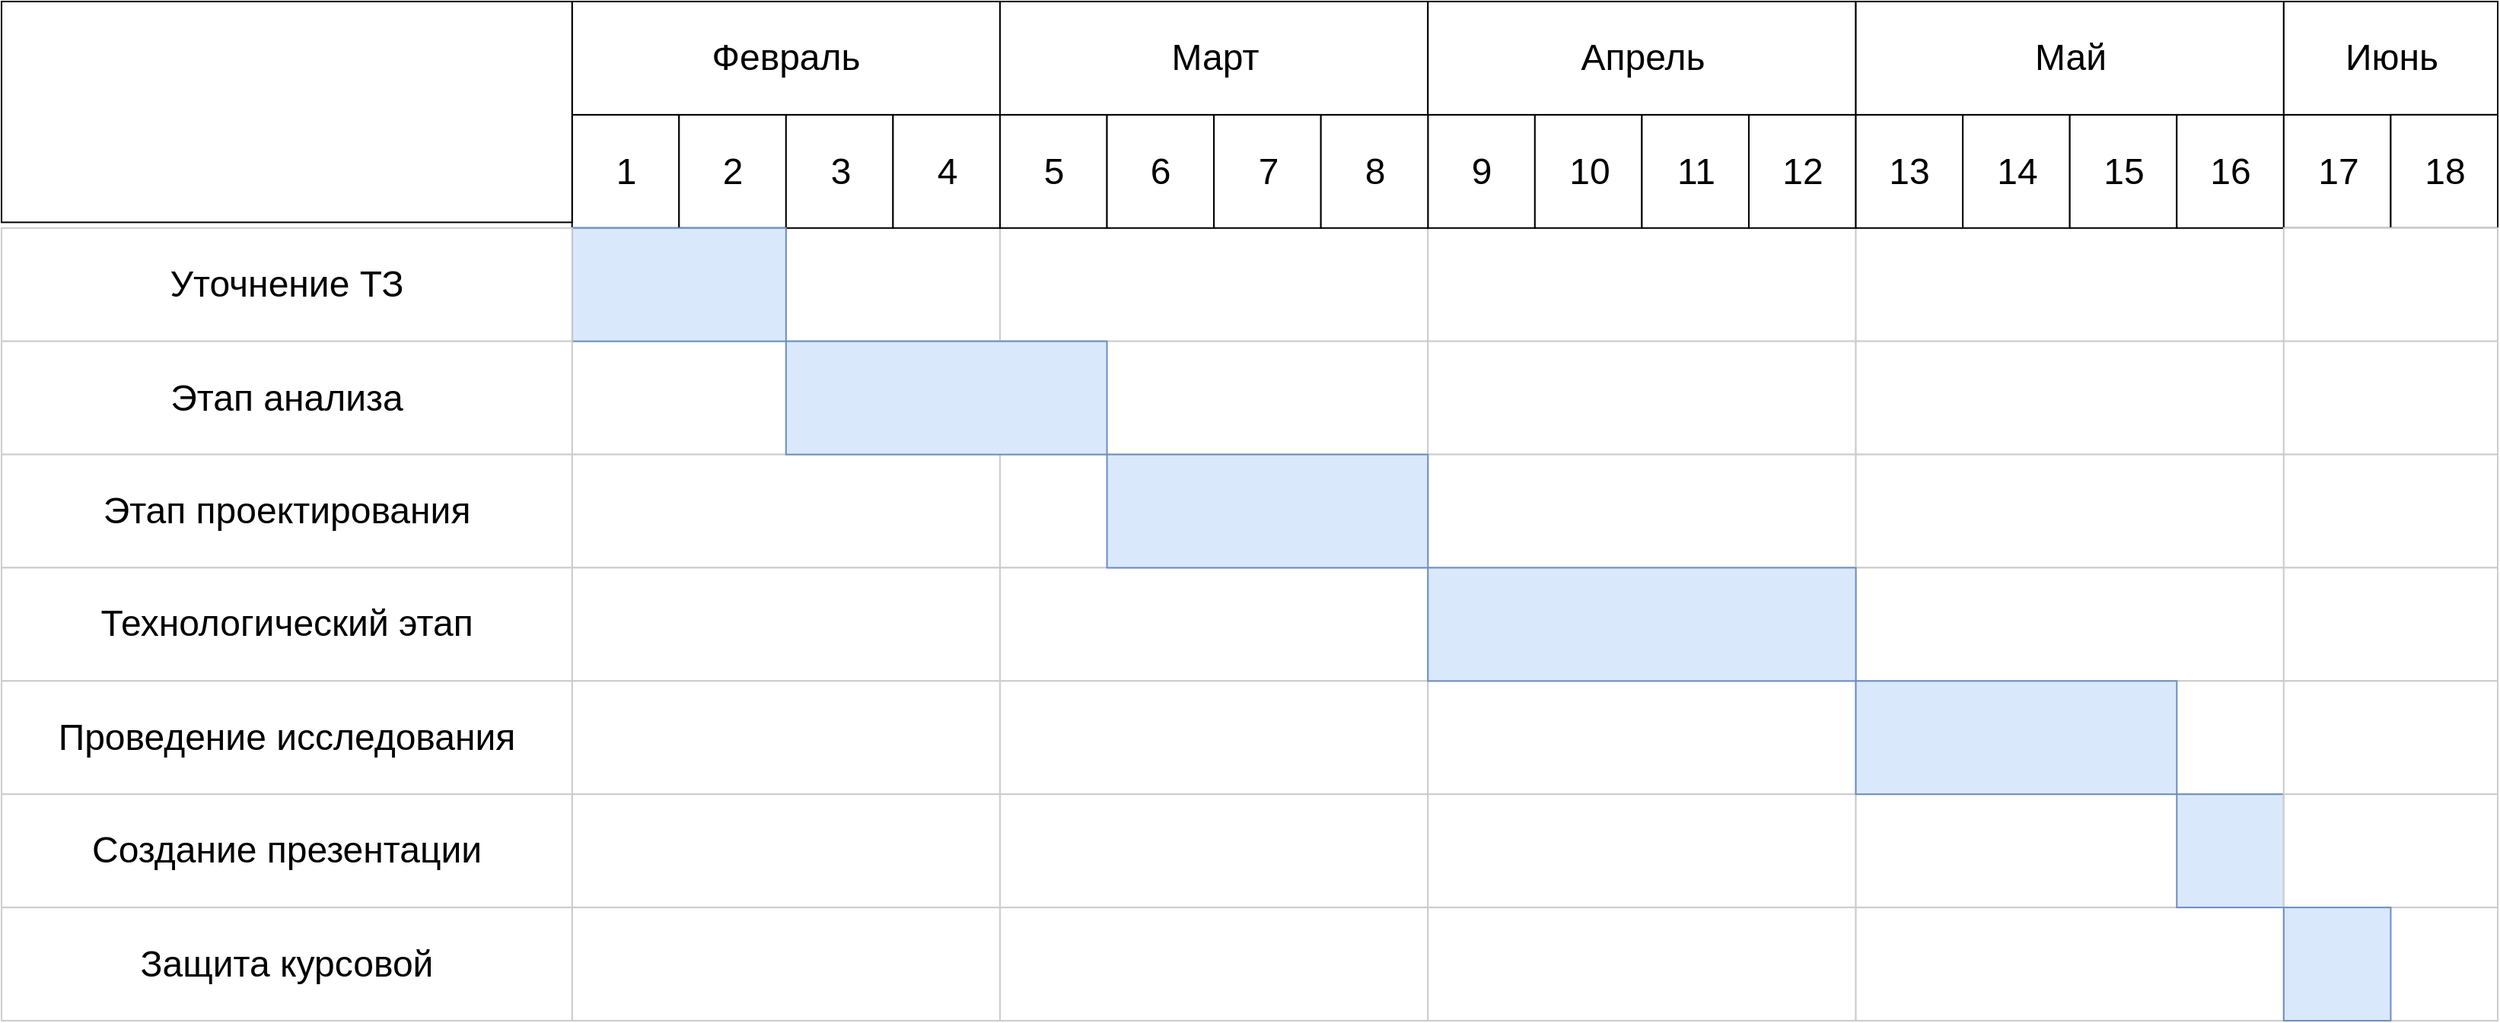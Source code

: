 <mxfile version="21.6.8" type="device">
  <diagram name="Page-1" id="2c4490ee-f0b8-94ab-5012-d5dc3445f7a3">
    <mxGraphModel dx="2098" dy="1289" grid="1" gridSize="10" guides="1" tooltips="1" connect="0" arrows="1" fold="1" page="1" pageScale="1.5" pageWidth="1169" pageHeight="826" background="none" math="0" shadow="0">
      <root>
        <mxCell id="0" style=";html=1;" />
        <mxCell id="1" style=";html=1;" parent="0" />
        <mxCell id="IxkJ_dfb5AwbFrXte46o-26" value="" style="group;fontSize=24;align=center;" vertex="1" connectable="0" parent="1">
          <mxGeometry x="40" y="40" width="1640" height="670" as="geometry" />
        </mxCell>
        <mxCell id="7a8b956e7d50b54d-150" value="" style="align=center;strokeColor=#CCCCCC;html=1;container=0;fontSize=24;" parent="IxkJ_dfb5AwbFrXte46o-26" vertex="1">
          <mxGeometry x="374.857" y="148.889" width="281.143" height="74.444" as="geometry" />
        </mxCell>
        <mxCell id="7a8b956e7d50b54d-162" value="" style="align=center;strokeColor=#CCCCCC;html=1;container=0;fontSize=24;" parent="IxkJ_dfb5AwbFrXte46o-26" vertex="1">
          <mxGeometry x="374.857" y="223.333" width="281.143" height="74.444" as="geometry" />
        </mxCell>
        <mxCell id="7a8b956e7d50b54d-163" value="" style="align=center;strokeColor=#CCCCCC;html=1;container=0;fontSize=24;" parent="IxkJ_dfb5AwbFrXte46o-26" vertex="1">
          <mxGeometry x="374.857" y="297.778" width="281.143" height="74.444" as="geometry" />
        </mxCell>
        <mxCell id="7a8b956e7d50b54d-164" value="" style="align=center;strokeColor=#CCCCCC;html=1;container=0;fontSize=24;" parent="IxkJ_dfb5AwbFrXte46o-26" vertex="1">
          <mxGeometry x="374.857" y="372.222" width="281.143" height="74.444" as="geometry" />
        </mxCell>
        <mxCell id="7a8b956e7d50b54d-165" value="" style="align=center;strokeColor=#CCCCCC;html=1;container=0;fontSize=24;" parent="IxkJ_dfb5AwbFrXte46o-26" vertex="1">
          <mxGeometry x="374.857" y="446.667" width="281.143" height="74.444" as="geometry" />
        </mxCell>
        <mxCell id="7a8b956e7d50b54d-166" value="" style="align=center;strokeColor=#CCCCCC;html=1;container=0;fontSize=24;" parent="IxkJ_dfb5AwbFrXte46o-26" vertex="1">
          <mxGeometry x="374.857" y="521.111" width="281.143" height="74.444" as="geometry" />
        </mxCell>
        <mxCell id="7a8b956e7d50b54d-167" value="" style="align=center;strokeColor=#CCCCCC;html=1;container=0;fontSize=24;" parent="IxkJ_dfb5AwbFrXte46o-26" vertex="1">
          <mxGeometry x="374.857" y="595.556" width="281.143" height="74.444" as="geometry" />
        </mxCell>
        <mxCell id="7a8b956e7d50b54d-177" value="" style="align=center;strokeColor=#CCCCCC;html=1;container=0;fontSize=24;" parent="IxkJ_dfb5AwbFrXte46o-26" vertex="1">
          <mxGeometry x="656" y="148.889" width="281.143" height="74.444" as="geometry" />
        </mxCell>
        <mxCell id="7a8b956e7d50b54d-178" value="" style="align=center;strokeColor=#CCCCCC;html=1;container=0;fontSize=24;" parent="IxkJ_dfb5AwbFrXte46o-26" vertex="1">
          <mxGeometry x="656" y="223.333" width="281.143" height="74.444" as="geometry" />
        </mxCell>
        <mxCell id="7a8b956e7d50b54d-179" value="" style="align=center;strokeColor=#CCCCCC;html=1;container=0;fontSize=24;" parent="IxkJ_dfb5AwbFrXte46o-26" vertex="1">
          <mxGeometry x="656" y="297.778" width="281.143" height="74.444" as="geometry" />
        </mxCell>
        <mxCell id="7a8b956e7d50b54d-180" value="" style="align=center;strokeColor=#CCCCCC;html=1;container=0;fontSize=24;" parent="IxkJ_dfb5AwbFrXte46o-26" vertex="1">
          <mxGeometry x="656" y="372.222" width="281.143" height="74.444" as="geometry" />
        </mxCell>
        <mxCell id="7a8b956e7d50b54d-181" value="" style="align=center;strokeColor=#CCCCCC;html=1;container=0;fontSize=24;" parent="IxkJ_dfb5AwbFrXte46o-26" vertex="1">
          <mxGeometry x="656" y="446.667" width="281.143" height="74.444" as="geometry" />
        </mxCell>
        <mxCell id="7a8b956e7d50b54d-182" value="" style="align=center;strokeColor=#CCCCCC;html=1;container=0;fontSize=24;" parent="IxkJ_dfb5AwbFrXte46o-26" vertex="1">
          <mxGeometry x="656" y="521.111" width="281.143" height="74.444" as="geometry" />
        </mxCell>
        <mxCell id="7a8b956e7d50b54d-183" value="" style="align=center;strokeColor=#CCCCCC;html=1;container=0;fontSize=24;" parent="IxkJ_dfb5AwbFrXte46o-26" vertex="1">
          <mxGeometry x="656" y="595.556" width="281.143" height="74.444" as="geometry" />
        </mxCell>
        <mxCell id="7a8b956e7d50b54d-193" value="" style="align=center;strokeColor=#CCCCCC;html=1;container=0;fontSize=24;" parent="IxkJ_dfb5AwbFrXte46o-26" vertex="1">
          <mxGeometry x="937.143" y="148.889" width="281.143" height="74.444" as="geometry" />
        </mxCell>
        <mxCell id="7a8b956e7d50b54d-194" value="" style="align=center;strokeColor=#CCCCCC;html=1;container=0;fontSize=24;" parent="IxkJ_dfb5AwbFrXte46o-26" vertex="1">
          <mxGeometry x="937.143" y="223.333" width="281.143" height="74.444" as="geometry" />
        </mxCell>
        <mxCell id="7a8b956e7d50b54d-195" value="" style="align=center;strokeColor=#CCCCCC;html=1;container=0;fontSize=24;" parent="IxkJ_dfb5AwbFrXte46o-26" vertex="1">
          <mxGeometry x="937.143" y="297.778" width="281.143" height="74.444" as="geometry" />
        </mxCell>
        <mxCell id="7a8b956e7d50b54d-196" value="" style="align=center;strokeColor=#CCCCCC;html=1;container=0;fontSize=24;" parent="IxkJ_dfb5AwbFrXte46o-26" vertex="1">
          <mxGeometry x="937.143" y="372.222" width="281.143" height="74.444" as="geometry" />
        </mxCell>
        <mxCell id="7a8b956e7d50b54d-197" value="" style="align=center;strokeColor=#CCCCCC;html=1;container=0;fontSize=24;" parent="IxkJ_dfb5AwbFrXte46o-26" vertex="1">
          <mxGeometry x="937.143" y="446.667" width="281.143" height="74.444" as="geometry" />
        </mxCell>
        <mxCell id="7a8b956e7d50b54d-198" value="" style="align=center;strokeColor=#CCCCCC;html=1;container=0;fontSize=24;" parent="IxkJ_dfb5AwbFrXte46o-26" vertex="1">
          <mxGeometry x="937.143" y="521.111" width="281.143" height="74.444" as="geometry" />
        </mxCell>
        <mxCell id="7a8b956e7d50b54d-199" value="" style="align=center;strokeColor=#CCCCCC;html=1;container=0;fontSize=24;" parent="IxkJ_dfb5AwbFrXte46o-26" vertex="1">
          <mxGeometry x="937.143" y="595.556" width="281.143" height="74.444" as="geometry" />
        </mxCell>
        <mxCell id="7a8b956e7d50b54d-209" value="" style="align=center;strokeColor=#CCCCCC;html=1;container=0;fontSize=24;" parent="IxkJ_dfb5AwbFrXte46o-26" vertex="1">
          <mxGeometry x="1218.286" y="148.889" width="281.143" height="74.444" as="geometry" />
        </mxCell>
        <mxCell id="7a8b956e7d50b54d-210" value="" style="align=center;strokeColor=#CCCCCC;html=1;container=0;fontSize=24;" parent="IxkJ_dfb5AwbFrXte46o-26" vertex="1">
          <mxGeometry x="1218.286" y="223.333" width="281.143" height="74.444" as="geometry" />
        </mxCell>
        <mxCell id="7a8b956e7d50b54d-211" value="" style="align=center;strokeColor=#CCCCCC;html=1;container=0;fontSize=24;" parent="IxkJ_dfb5AwbFrXte46o-26" vertex="1">
          <mxGeometry x="1218.286" y="297.778" width="281.143" height="74.444" as="geometry" />
        </mxCell>
        <mxCell id="7a8b956e7d50b54d-212" value="" style="align=center;strokeColor=#CCCCCC;html=1;container=0;fontSize=24;" parent="IxkJ_dfb5AwbFrXte46o-26" vertex="1">
          <mxGeometry x="1218.286" y="372.222" width="281.143" height="74.444" as="geometry" />
        </mxCell>
        <mxCell id="7a8b956e7d50b54d-213" value="" style="align=center;strokeColor=#CCCCCC;html=1;container=0;fontSize=24;" parent="IxkJ_dfb5AwbFrXte46o-26" vertex="1">
          <mxGeometry x="1218.286" y="446.667" width="281.143" height="74.444" as="geometry" />
        </mxCell>
        <mxCell id="7a8b956e7d50b54d-214" value="" style="align=center;strokeColor=#CCCCCC;html=1;container=0;fontSize=24;" parent="IxkJ_dfb5AwbFrXte46o-26" vertex="1">
          <mxGeometry x="1218.286" y="521.111" width="281.143" height="74.444" as="geometry" />
        </mxCell>
        <mxCell id="7a8b956e7d50b54d-215" value="" style="align=center;strokeColor=#CCCCCC;html=1;container=0;fontSize=24;" parent="IxkJ_dfb5AwbFrXte46o-26" vertex="1">
          <mxGeometry x="1218.286" y="595.556" width="281.143" height="74.444" as="geometry" />
        </mxCell>
        <mxCell id="7a8b956e7d50b54d-100" value="9" style="strokeWidth=1;fontStyle=0;html=1;container=0;fontSize=24;align=center;" parent="IxkJ_dfb5AwbFrXte46o-26" vertex="1">
          <mxGeometry x="937.143" y="74.444" width="70.286" height="74.444" as="geometry" />
        </mxCell>
        <mxCell id="7a8b956e7d50b54d-101" value="10" style="strokeWidth=1;fontStyle=0;html=1;container=0;fontSize=24;align=center;" parent="IxkJ_dfb5AwbFrXte46o-26" vertex="1">
          <mxGeometry x="1007.429" y="74.444" width="70.286" height="74.444" as="geometry" />
        </mxCell>
        <mxCell id="7a8b956e7d50b54d-102" value="11" style="strokeWidth=1;fontStyle=0;html=1;container=0;fontSize=24;align=center;" parent="IxkJ_dfb5AwbFrXte46o-26" vertex="1">
          <mxGeometry x="1077.714" y="74.444" width="70.286" height="74.444" as="geometry" />
        </mxCell>
        <mxCell id="7a8b956e7d50b54d-103" value="12" style="strokeWidth=1;fontStyle=0;html=1;container=0;fontSize=24;align=center;" parent="IxkJ_dfb5AwbFrXte46o-26" vertex="1">
          <mxGeometry x="1148" y="74.444" width="70.286" height="74.444" as="geometry" />
        </mxCell>
        <mxCell id="7a8b956e7d50b54d-105" value="13" style="strokeWidth=1;fontStyle=0;html=1;container=0;fontSize=24;align=center;" parent="IxkJ_dfb5AwbFrXte46o-26" vertex="1">
          <mxGeometry x="1218.286" y="74.444" width="70.286" height="74.444" as="geometry" />
        </mxCell>
        <mxCell id="7a8b956e7d50b54d-106" value="14" style="strokeWidth=1;fontStyle=0;html=1;container=0;fontSize=24;align=center;" parent="IxkJ_dfb5AwbFrXte46o-26" vertex="1">
          <mxGeometry x="1288.571" y="74.444" width="70.286" height="74.444" as="geometry" />
        </mxCell>
        <mxCell id="7a8b956e7d50b54d-107" value="15" style="strokeWidth=1;fontStyle=0;html=1;container=0;fontSize=24;align=center;" parent="IxkJ_dfb5AwbFrXte46o-26" vertex="1">
          <mxGeometry x="1358.857" y="74.444" width="70.286" height="74.444" as="geometry" />
        </mxCell>
        <mxCell id="7a8b956e7d50b54d-108" value="16" style="strokeWidth=1;fontStyle=0;html=1;container=0;fontSize=24;align=center;" parent="IxkJ_dfb5AwbFrXte46o-26" vertex="1">
          <mxGeometry x="1429.143" y="74.444" width="70.286" height="74.444" as="geometry" />
        </mxCell>
        <mxCell id="7a8b956e7d50b54d-146" value="5" style="strokeWidth=1;fontStyle=0;html=1;container=0;fontSize=24;align=center;" parent="IxkJ_dfb5AwbFrXte46o-26" vertex="1">
          <mxGeometry x="656" y="74.444" width="70.286" height="74.444" as="geometry" />
        </mxCell>
        <mxCell id="7a8b956e7d50b54d-147" value="6" style="strokeWidth=1;fontStyle=0;html=1;container=0;fontSize=24;align=center;" parent="IxkJ_dfb5AwbFrXte46o-26" vertex="1">
          <mxGeometry x="726.286" y="74.444" width="70.286" height="74.444" as="geometry" />
        </mxCell>
        <mxCell id="7a8b956e7d50b54d-148" value="7" style="strokeWidth=1;fontStyle=0;html=1;container=0;fontSize=24;align=center;" parent="IxkJ_dfb5AwbFrXte46o-26" vertex="1">
          <mxGeometry x="796.571" y="74.444" width="70.286" height="74.444" as="geometry" />
        </mxCell>
        <mxCell id="7a8b956e7d50b54d-149" value="8" style="strokeWidth=1;fontStyle=0;html=1;container=0;fontSize=24;align=center;" parent="IxkJ_dfb5AwbFrXte46o-26" vertex="1">
          <mxGeometry x="866.857" y="74.444" width="70.286" height="74.444" as="geometry" />
        </mxCell>
        <mxCell id="7a8b956e7d50b54d-152" value="1" style="strokeWidth=1;fontStyle=0;html=1;container=0;fontSize=24;align=center;" parent="IxkJ_dfb5AwbFrXte46o-26" vertex="1">
          <mxGeometry x="374.857" y="74.444" width="70.286" height="74.444" as="geometry" />
        </mxCell>
        <mxCell id="7a8b956e7d50b54d-153" value="2" style="strokeWidth=1;fontStyle=0;html=1;container=0;fontSize=24;align=center;" parent="IxkJ_dfb5AwbFrXte46o-26" vertex="1">
          <mxGeometry x="445.143" y="74.444" width="70.286" height="74.444" as="geometry" />
        </mxCell>
        <mxCell id="7a8b956e7d50b54d-154" value="3" style="strokeWidth=1;fontStyle=0;html=1;container=0;fontSize=24;align=center;" parent="IxkJ_dfb5AwbFrXte46o-26" vertex="1">
          <mxGeometry x="515.429" y="74.444" width="70.286" height="74.444" as="geometry" />
        </mxCell>
        <mxCell id="7a8b956e7d50b54d-155" value="4" style="strokeWidth=1;fontStyle=0;html=1;container=0;fontSize=24;align=center;" parent="IxkJ_dfb5AwbFrXte46o-26" vertex="1">
          <mxGeometry x="585.714" y="74.444" width="70.286" height="74.444" as="geometry" />
        </mxCell>
        <mxCell id="7a8b956e7d50b54d-353" value="" style="align=center;strokeColor=#6c8ebf;html=1;fillColor=#dae8fc;container=0;fontSize=24;" parent="IxkJ_dfb5AwbFrXte46o-26" vertex="1">
          <mxGeometry x="374.857" y="148.889" width="140.571" height="74.444" as="geometry" />
        </mxCell>
        <mxCell id="7a8b956e7d50b54d-354" value="" style="align=center;strokeColor=#6c8ebf;html=1;fillColor=#dae8fc;container=0;fontSize=24;" parent="IxkJ_dfb5AwbFrXte46o-26" vertex="1">
          <mxGeometry x="515.429" y="223.333" width="210.857" height="74.444" as="geometry" />
        </mxCell>
        <mxCell id="7a8b956e7d50b54d-355" value="" style="align=center;strokeColor=#6c8ebf;html=1;fillColor=#dae8fc;container=0;fontSize=24;" parent="IxkJ_dfb5AwbFrXte46o-26" vertex="1">
          <mxGeometry x="726.286" y="297.778" width="210.857" height="74.444" as="geometry" />
        </mxCell>
        <mxCell id="7a8b956e7d50b54d-356" value="" style="align=center;strokeColor=#6c8ebf;html=1;fillColor=#dae8fc;container=0;fontSize=24;" parent="IxkJ_dfb5AwbFrXte46o-26" vertex="1">
          <mxGeometry x="937.143" y="372.222" width="281.143" height="74.444" as="geometry" />
        </mxCell>
        <mxCell id="7a8b956e7d50b54d-357" value="" style="align=center;strokeColor=#6c8ebf;html=1;fillColor=#dae8fc;container=0;fontSize=24;" parent="IxkJ_dfb5AwbFrXte46o-26" vertex="1">
          <mxGeometry x="1218.286" y="446.667" width="210.857" height="74.444" as="geometry" />
        </mxCell>
        <mxCell id="7a8b956e7d50b54d-358" value="" style="align=center;strokeColor=#6c8ebf;html=1;fillColor=#dae8fc;container=0;fontSize=24;" parent="IxkJ_dfb5AwbFrXte46o-26" vertex="1">
          <mxGeometry x="1429.143" y="521.111" width="70.286" height="74.444" as="geometry" />
        </mxCell>
        <mxCell id="IxkJ_dfb5AwbFrXte46o-1" value="Февраль" style="strokeWidth=1;fontStyle=0;html=1;container=0;fontSize=24;align=center;" vertex="1" parent="IxkJ_dfb5AwbFrXte46o-26">
          <mxGeometry x="374.857" width="281.143" height="74.444" as="geometry" />
        </mxCell>
        <mxCell id="IxkJ_dfb5AwbFrXte46o-2" value="Март" style="strokeWidth=1;fontStyle=0;html=1;container=0;fontSize=24;align=center;" vertex="1" parent="IxkJ_dfb5AwbFrXte46o-26">
          <mxGeometry x="656" width="281.143" height="74.444" as="geometry" />
        </mxCell>
        <mxCell id="IxkJ_dfb5AwbFrXte46o-3" value="Апрель" style="strokeWidth=1;fontStyle=0;html=1;container=0;fontSize=24;align=center;" vertex="1" parent="IxkJ_dfb5AwbFrXte46o-26">
          <mxGeometry x="937.143" width="281.143" height="74.444" as="geometry" />
        </mxCell>
        <mxCell id="IxkJ_dfb5AwbFrXte46o-4" value="Май" style="strokeWidth=1;fontStyle=0;html=1;container=0;fontSize=24;align=center;" vertex="1" parent="IxkJ_dfb5AwbFrXte46o-26">
          <mxGeometry x="1218.286" width="281.143" height="74.444" as="geometry" />
        </mxCell>
        <mxCell id="IxkJ_dfb5AwbFrXte46o-15" value="17" style="strokeWidth=1;fontStyle=0;html=1;container=0;fontSize=24;align=center;" vertex="1" parent="IxkJ_dfb5AwbFrXte46o-26">
          <mxGeometry x="1499.429" y="74.444" width="70.286" height="74.444" as="geometry" />
        </mxCell>
        <mxCell id="IxkJ_dfb5AwbFrXte46o-20" value="Июнь" style="strokeWidth=1;fontStyle=0;html=1;container=0;fontSize=24;align=center;" vertex="1" parent="IxkJ_dfb5AwbFrXte46o-26">
          <mxGeometry x="1499.429" width="140.571" height="74.444" as="geometry" />
        </mxCell>
        <mxCell id="IxkJ_dfb5AwbFrXte46o-21" value="18" style="strokeWidth=1;fontStyle=0;html=1;container=0;fontSize=24;align=center;" vertex="1" parent="IxkJ_dfb5AwbFrXte46o-26">
          <mxGeometry x="1569.714" y="74.444" width="70.286" height="74.444" as="geometry" />
        </mxCell>
        <mxCell id="IxkJ_dfb5AwbFrXte46o-8" value="" style="align=center;strokeColor=#CCCCCC;html=1;container=0;fontSize=24;" vertex="1" parent="IxkJ_dfb5AwbFrXte46o-26">
          <mxGeometry x="1499.429" y="148.889" width="140.571" height="74.444" as="geometry" />
        </mxCell>
        <mxCell id="IxkJ_dfb5AwbFrXte46o-9" value="" style="align=center;strokeColor=#CCCCCC;html=1;container=0;fontSize=24;" vertex="1" parent="IxkJ_dfb5AwbFrXte46o-26">
          <mxGeometry x="1499.429" y="223.333" width="140.571" height="74.444" as="geometry" />
        </mxCell>
        <mxCell id="IxkJ_dfb5AwbFrXte46o-10" value="" style="align=center;strokeColor=#CCCCCC;html=1;container=0;fontSize=24;" vertex="1" parent="IxkJ_dfb5AwbFrXte46o-26">
          <mxGeometry x="1499.429" y="297.778" width="140.571" height="74.444" as="geometry" />
        </mxCell>
        <mxCell id="IxkJ_dfb5AwbFrXte46o-11" value="" style="align=center;strokeColor=#CCCCCC;html=1;container=0;fontSize=24;" vertex="1" parent="IxkJ_dfb5AwbFrXte46o-26">
          <mxGeometry x="1499.429" y="372.222" width="140.571" height="74.444" as="geometry" />
        </mxCell>
        <mxCell id="IxkJ_dfb5AwbFrXte46o-12" value="" style="align=center;strokeColor=#CCCCCC;html=1;container=0;fontSize=24;" vertex="1" parent="IxkJ_dfb5AwbFrXte46o-26">
          <mxGeometry x="1499.429" y="446.667" width="140.571" height="74.444" as="geometry" />
        </mxCell>
        <mxCell id="IxkJ_dfb5AwbFrXte46o-13" value="" style="align=center;strokeColor=#CCCCCC;html=1;container=0;fontSize=24;" vertex="1" parent="IxkJ_dfb5AwbFrXte46o-26">
          <mxGeometry x="1499.429" y="521.111" width="140.571" height="74.444" as="geometry" />
        </mxCell>
        <mxCell id="IxkJ_dfb5AwbFrXte46o-14" value="" style="align=center;strokeColor=#CCCCCC;html=1;container=0;fontSize=24;" vertex="1" parent="IxkJ_dfb5AwbFrXte46o-26">
          <mxGeometry x="1499.429" y="595.556" width="140.571" height="74.444" as="geometry" />
        </mxCell>
        <mxCell id="IxkJ_dfb5AwbFrXte46o-19" value="" style="align=center;strokeColor=#6c8ebf;html=1;fillColor=#dae8fc;container=0;fontSize=24;" vertex="1" parent="IxkJ_dfb5AwbFrXte46o-26">
          <mxGeometry x="1499.429" y="595.556" width="70.286" height="74.444" as="geometry" />
        </mxCell>
        <mxCell id="7a8b956e7d50b54d-225" value="Уточнение ТЗ" style="align=center;strokeColor=#CCCCCC;html=1;container=0;fontSize=24;" parent="IxkJ_dfb5AwbFrXte46o-26" vertex="1">
          <mxGeometry y="148.889" width="374.857" height="74.444" as="geometry" />
        </mxCell>
        <mxCell id="7a8b956e7d50b54d-226" value="Этап анализа" style="align=center;strokeColor=#CCCCCC;html=1;container=0;fontSize=24;" parent="IxkJ_dfb5AwbFrXte46o-26" vertex="1">
          <mxGeometry y="223.333" width="374.857" height="74.444" as="geometry" />
        </mxCell>
        <mxCell id="7a8b956e7d50b54d-227" value="Этап проектирования" style="align=center;strokeColor=#CCCCCC;html=1;container=0;fontSize=24;" parent="IxkJ_dfb5AwbFrXte46o-26" vertex="1">
          <mxGeometry y="297.778" width="374.857" height="74.444" as="geometry" />
        </mxCell>
        <mxCell id="7a8b956e7d50b54d-228" value="Технологический этап" style="align=center;strokeColor=#CCCCCC;html=1;container=0;fontSize=24;" parent="IxkJ_dfb5AwbFrXte46o-26" vertex="1">
          <mxGeometry y="372.222" width="374.857" height="74.444" as="geometry" />
        </mxCell>
        <mxCell id="7a8b956e7d50b54d-229" value="Проведение исследования" style="align=center;strokeColor=#CCCCCC;html=1;container=0;fontSize=24;" parent="IxkJ_dfb5AwbFrXte46o-26" vertex="1">
          <mxGeometry y="446.667" width="374.857" height="74.444" as="geometry" />
        </mxCell>
        <mxCell id="7a8b956e7d50b54d-230" value="Создание презентации" style="align=center;strokeColor=#CCCCCC;html=1;container=0;fontSize=24;" parent="IxkJ_dfb5AwbFrXte46o-26" vertex="1">
          <mxGeometry y="521.111" width="374.857" height="74.444" as="geometry" />
        </mxCell>
        <mxCell id="7a8b956e7d50b54d-236" value="Защита курсовой" style="align=center;strokeColor=#CCCCCC;html=1;container=0;fontSize=24;" parent="IxkJ_dfb5AwbFrXte46o-26" vertex="1">
          <mxGeometry y="595.556" width="374.857" height="74.444" as="geometry" />
        </mxCell>
        <mxCell id="7a8b956e7d50b54d-110" value="" style="strokeWidth=1;fontStyle=0;html=1;container=0;fontSize=24;align=center;" parent="IxkJ_dfb5AwbFrXte46o-26" vertex="1">
          <mxGeometry width="374.857" height="145.167" as="geometry" />
        </mxCell>
      </root>
    </mxGraphModel>
  </diagram>
</mxfile>
